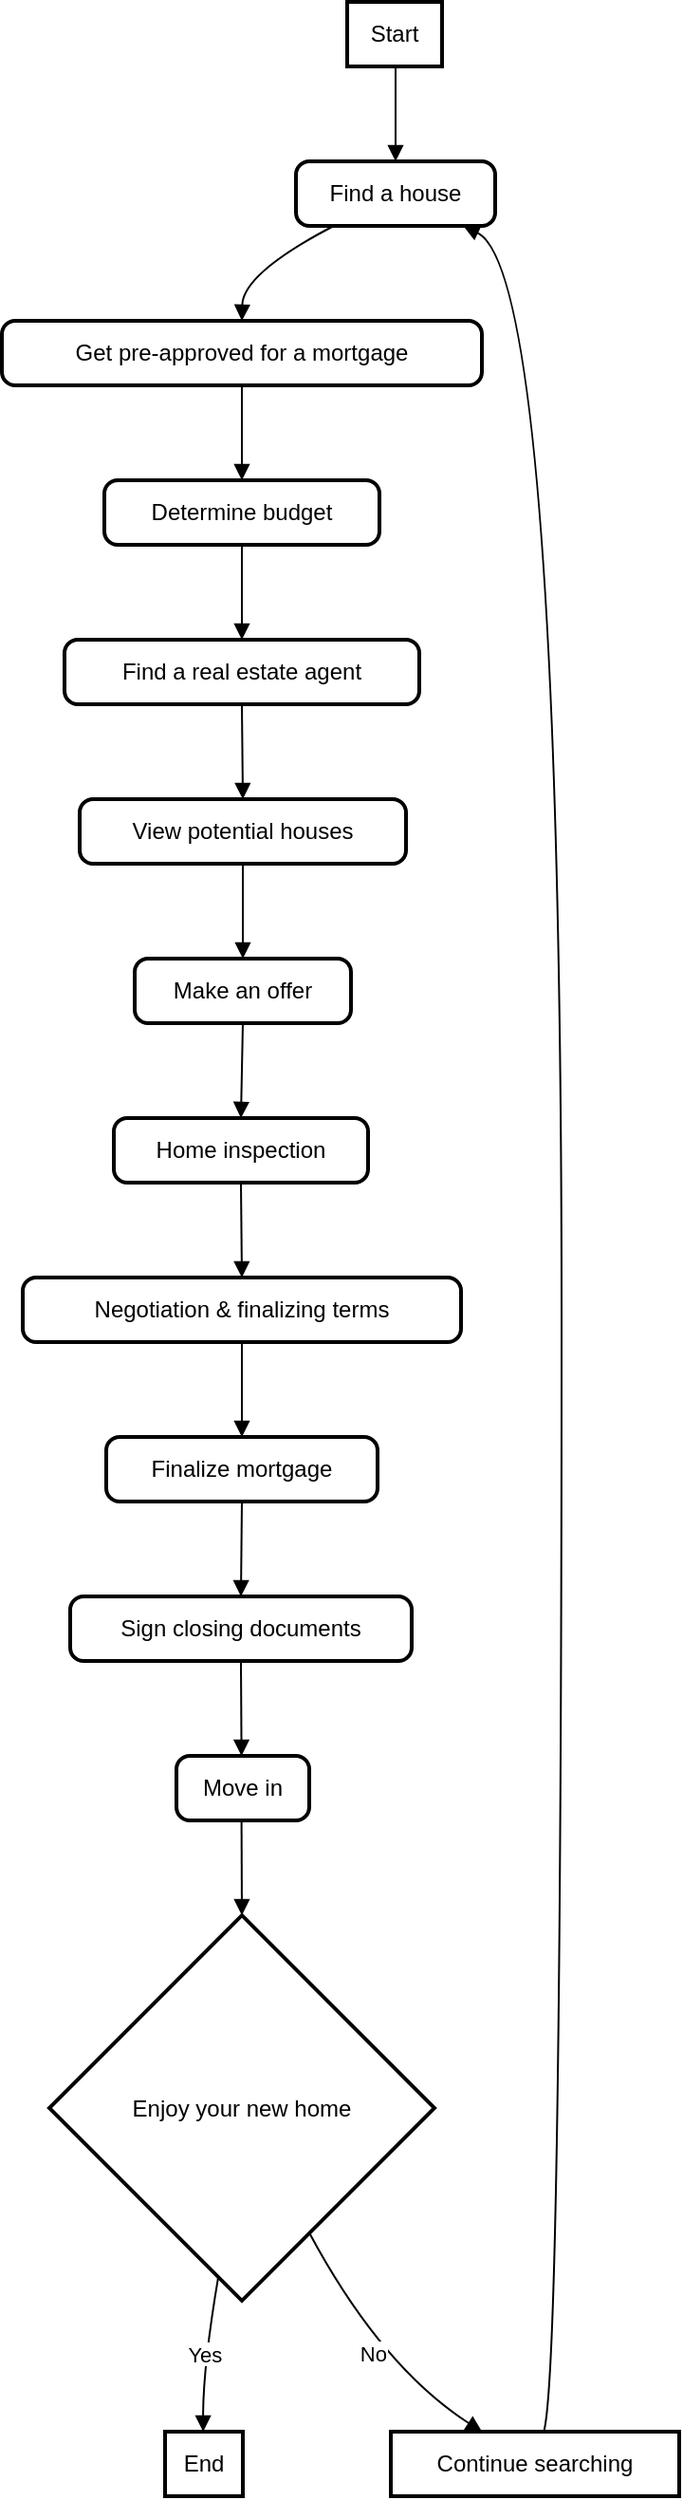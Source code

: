 <mxfile version="24.7.6">
  <diagram name="Page-1" id="ds5niNklmXcPC0GdO0Wc">
    <mxGraphModel>
      <root>
        <mxCell id="0" />
        <mxCell id="1" parent="0" />
        <mxCell id="2" value="Start" style="whiteSpace=wrap;strokeWidth=2;" vertex="1" parent="1">
          <mxGeometry x="182" width="50" height="34" as="geometry" />
        </mxCell>
        <mxCell id="3" value="Find a house" style="rounded=1;absoluteArcSize=1;arcSize=14;whiteSpace=wrap;strokeWidth=2;" vertex="1" parent="1">
          <mxGeometry x="155" y="84" width="105" height="34" as="geometry" />
        </mxCell>
        <mxCell id="4" value="Get pre-approved for a mortgage" style="rounded=1;absoluteArcSize=1;arcSize=14;whiteSpace=wrap;strokeWidth=2;" vertex="1" parent="1">
          <mxGeometry y="168" width="253" height="34" as="geometry" />
        </mxCell>
        <mxCell id="5" value="Determine budget" style="rounded=1;absoluteArcSize=1;arcSize=14;whiteSpace=wrap;strokeWidth=2;" vertex="1" parent="1">
          <mxGeometry x="54" y="252" width="145" height="34" as="geometry" />
        </mxCell>
        <mxCell id="6" value="Find a real estate agent" style="rounded=1;absoluteArcSize=1;arcSize=14;whiteSpace=wrap;strokeWidth=2;" vertex="1" parent="1">
          <mxGeometry x="33" y="336" width="187" height="34" as="geometry" />
        </mxCell>
        <mxCell id="7" value="View potential houses" style="rounded=1;absoluteArcSize=1;arcSize=14;whiteSpace=wrap;strokeWidth=2;" vertex="1" parent="1">
          <mxGeometry x="41" y="420" width="172" height="34" as="geometry" />
        </mxCell>
        <mxCell id="8" value="Make an offer" style="rounded=1;absoluteArcSize=1;arcSize=14;whiteSpace=wrap;strokeWidth=2;" vertex="1" parent="1">
          <mxGeometry x="70" y="504" width="114" height="34" as="geometry" />
        </mxCell>
        <mxCell id="9" value="Home inspection" style="rounded=1;absoluteArcSize=1;arcSize=14;whiteSpace=wrap;strokeWidth=2;" vertex="1" parent="1">
          <mxGeometry x="59" y="588" width="134" height="34" as="geometry" />
        </mxCell>
        <mxCell id="10" value="Negotiation &amp; finalizing terms" style="rounded=1;absoluteArcSize=1;arcSize=14;whiteSpace=wrap;strokeWidth=2;" vertex="1" parent="1">
          <mxGeometry x="11" y="672" width="231" height="34" as="geometry" />
        </mxCell>
        <mxCell id="11" value="Finalize mortgage" style="rounded=1;absoluteArcSize=1;arcSize=14;whiteSpace=wrap;strokeWidth=2;" vertex="1" parent="1">
          <mxGeometry x="55" y="756" width="143" height="34" as="geometry" />
        </mxCell>
        <mxCell id="12" value="Sign closing documents" style="rounded=1;absoluteArcSize=1;arcSize=14;whiteSpace=wrap;strokeWidth=2;" vertex="1" parent="1">
          <mxGeometry x="36" y="840" width="180" height="34" as="geometry" />
        </mxCell>
        <mxCell id="13" value="Move in" style="rounded=1;absoluteArcSize=1;arcSize=14;whiteSpace=wrap;strokeWidth=2;" vertex="1" parent="1">
          <mxGeometry x="92" y="924" width="70" height="34" as="geometry" />
        </mxCell>
        <mxCell id="14" value="Enjoy your new home" style="rhombus;strokeWidth=2;whiteSpace=wrap;" vertex="1" parent="1">
          <mxGeometry x="25" y="1008" width="203" height="203" as="geometry" />
        </mxCell>
        <mxCell id="15" value="End" style="whiteSpace=wrap;strokeWidth=2;" vertex="1" parent="1">
          <mxGeometry x="86" y="1280" width="41" height="34" as="geometry" />
        </mxCell>
        <mxCell id="16" value="Continue searching" style="whiteSpace=wrap;strokeWidth=2;" vertex="1" parent="1">
          <mxGeometry x="205" y="1280" width="152" height="34" as="geometry" />
        </mxCell>
        <mxCell id="17" value="" style="curved=1;startArrow=none;endArrow=block;exitX=0.51;exitY=1;entryX=0.5;entryY=0;" edge="1" parent="1" source="2" target="3">
          <mxGeometry relative="1" as="geometry">
            <Array as="points" />
          </mxGeometry>
        </mxCell>
        <mxCell id="18" value="" style="curved=1;startArrow=none;endArrow=block;exitX=0.19;exitY=1;entryX=0.5;entryY=0;" edge="1" parent="1" source="3" target="4">
          <mxGeometry relative="1" as="geometry">
            <Array as="points">
              <mxPoint x="127" y="143" />
            </Array>
          </mxGeometry>
        </mxCell>
        <mxCell id="19" value="" style="curved=1;startArrow=none;endArrow=block;exitX=0.5;exitY=1;entryX=0.5;entryY=0;" edge="1" parent="1" source="4" target="5">
          <mxGeometry relative="1" as="geometry">
            <Array as="points" />
          </mxGeometry>
        </mxCell>
        <mxCell id="20" value="" style="curved=1;startArrow=none;endArrow=block;exitX=0.5;exitY=1;entryX=0.5;entryY=0;" edge="1" parent="1" source="5" target="6">
          <mxGeometry relative="1" as="geometry">
            <Array as="points" />
          </mxGeometry>
        </mxCell>
        <mxCell id="21" value="" style="curved=1;startArrow=none;endArrow=block;exitX=0.5;exitY=1;entryX=0.5;entryY=0;" edge="1" parent="1" source="6" target="7">
          <mxGeometry relative="1" as="geometry">
            <Array as="points" />
          </mxGeometry>
        </mxCell>
        <mxCell id="22" value="" style="curved=1;startArrow=none;endArrow=block;exitX=0.5;exitY=1;entryX=0.5;entryY=0;" edge="1" parent="1" source="7" target="8">
          <mxGeometry relative="1" as="geometry">
            <Array as="points" />
          </mxGeometry>
        </mxCell>
        <mxCell id="23" value="" style="curved=1;startArrow=none;endArrow=block;exitX=0.5;exitY=1;entryX=0.5;entryY=0;" edge="1" parent="1" source="8" target="9">
          <mxGeometry relative="1" as="geometry">
            <Array as="points" />
          </mxGeometry>
        </mxCell>
        <mxCell id="24" value="" style="curved=1;startArrow=none;endArrow=block;exitX=0.5;exitY=1;entryX=0.5;entryY=0;" edge="1" parent="1" source="9" target="10">
          <mxGeometry relative="1" as="geometry">
            <Array as="points" />
          </mxGeometry>
        </mxCell>
        <mxCell id="25" value="" style="curved=1;startArrow=none;endArrow=block;exitX=0.5;exitY=1;entryX=0.5;entryY=0;" edge="1" parent="1" source="10" target="11">
          <mxGeometry relative="1" as="geometry">
            <Array as="points" />
          </mxGeometry>
        </mxCell>
        <mxCell id="26" value="" style="curved=1;startArrow=none;endArrow=block;exitX=0.5;exitY=1;entryX=0.5;entryY=0;" edge="1" parent="1" source="11" target="12">
          <mxGeometry relative="1" as="geometry">
            <Array as="points" />
          </mxGeometry>
        </mxCell>
        <mxCell id="27" value="" style="curved=1;startArrow=none;endArrow=block;exitX=0.5;exitY=1;entryX=0.49;entryY=0;" edge="1" parent="1" source="12" target="13">
          <mxGeometry relative="1" as="geometry">
            <Array as="points" />
          </mxGeometry>
        </mxCell>
        <mxCell id="28" value="" style="curved=1;startArrow=none;endArrow=block;exitX=0.49;exitY=1;entryX=0.5;entryY=0;" edge="1" parent="1" source="13" target="14">
          <mxGeometry relative="1" as="geometry">
            <Array as="points" />
          </mxGeometry>
        </mxCell>
        <mxCell id="29" value="Yes" style="curved=1;startArrow=none;endArrow=block;exitX=0.43;exitY=1;entryX=0.49;entryY=0.01;" edge="1" parent="1" source="14" target="15">
          <mxGeometry relative="1" as="geometry">
            <Array as="points">
              <mxPoint x="106" y="1246" />
            </Array>
          </mxGeometry>
        </mxCell>
        <mxCell id="30" value="No" style="curved=1;startArrow=none;endArrow=block;exitX=0.77;exitY=1;entryX=0.32;entryY=0.01;" edge="1" parent="1" source="14" target="16">
          <mxGeometry relative="1" as="geometry">
            <Array as="points">
              <mxPoint x="200" y="1246" />
            </Array>
          </mxGeometry>
        </mxCell>
        <mxCell id="31" value="" style="curved=1;startArrow=none;endArrow=block;exitX=0.53;exitY=0.01;entryX=0.84;entryY=1;" edge="1" parent="1" source="16" target="3">
          <mxGeometry relative="1" as="geometry">
            <Array as="points">
              <mxPoint x="295" y="1246" />
              <mxPoint x="295" y="143" />
            </Array>
          </mxGeometry>
        </mxCell>
      </root>
    </mxGraphModel>
  </diagram>
</mxfile>

